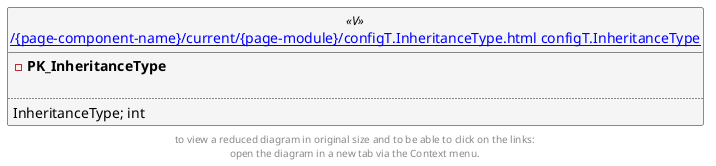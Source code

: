 @startuml
left to right direction
'top to bottom direction
hide circle
'avoide "." issues:
set namespaceSeparator none


skinparam class {
  BackgroundColor White
  BackgroundColor<<FN>> Yellow
  BackgroundColor<<FS>> Yellow
  BackgroundColor<<FT>> LightGray
  BackgroundColor<<IF>> Yellow
  BackgroundColor<<IS>> Yellow
  BackgroundColor<<P>> Aqua
  BackgroundColor<<PC>> Aqua
  BackgroundColor<<SN>> Yellow
  BackgroundColor<<SO>> SlateBlue
  BackgroundColor<<TF>> LightGray
  BackgroundColor<<TR>> Tomato
  BackgroundColor<<U>> White
  BackgroundColor<<V>> WhiteSmoke
  BackgroundColor<<X>> Aqua
}


entity "[[{site-url}/{page-component-name}/current/{page-module}/configT.InheritanceType.html configT.InheritanceType]]" as configT.InheritanceType << V >> {
- **PK_InheritanceType**

..
InheritanceType; int
}


footer
to view a reduced diagram in original size and to be able to click on the links:
open the diagram in a new tab via the Context menu.
end footer

@enduml

